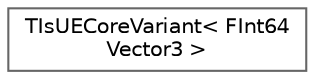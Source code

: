 digraph "Graphical Class Hierarchy"
{
 // INTERACTIVE_SVG=YES
 // LATEX_PDF_SIZE
  bgcolor="transparent";
  edge [fontname=Helvetica,fontsize=10,labelfontname=Helvetica,labelfontsize=10];
  node [fontname=Helvetica,fontsize=10,shape=box,height=0.2,width=0.4];
  rankdir="LR";
  Node0 [id="Node000000",label="TIsUECoreVariant\< FInt64\lVector3 \>",height=0.2,width=0.4,color="grey40", fillcolor="white", style="filled",URL="$dc/d29/structTIsUECoreVariant_3_01FInt64Vector3_01_4.html",tooltip=" "];
}

